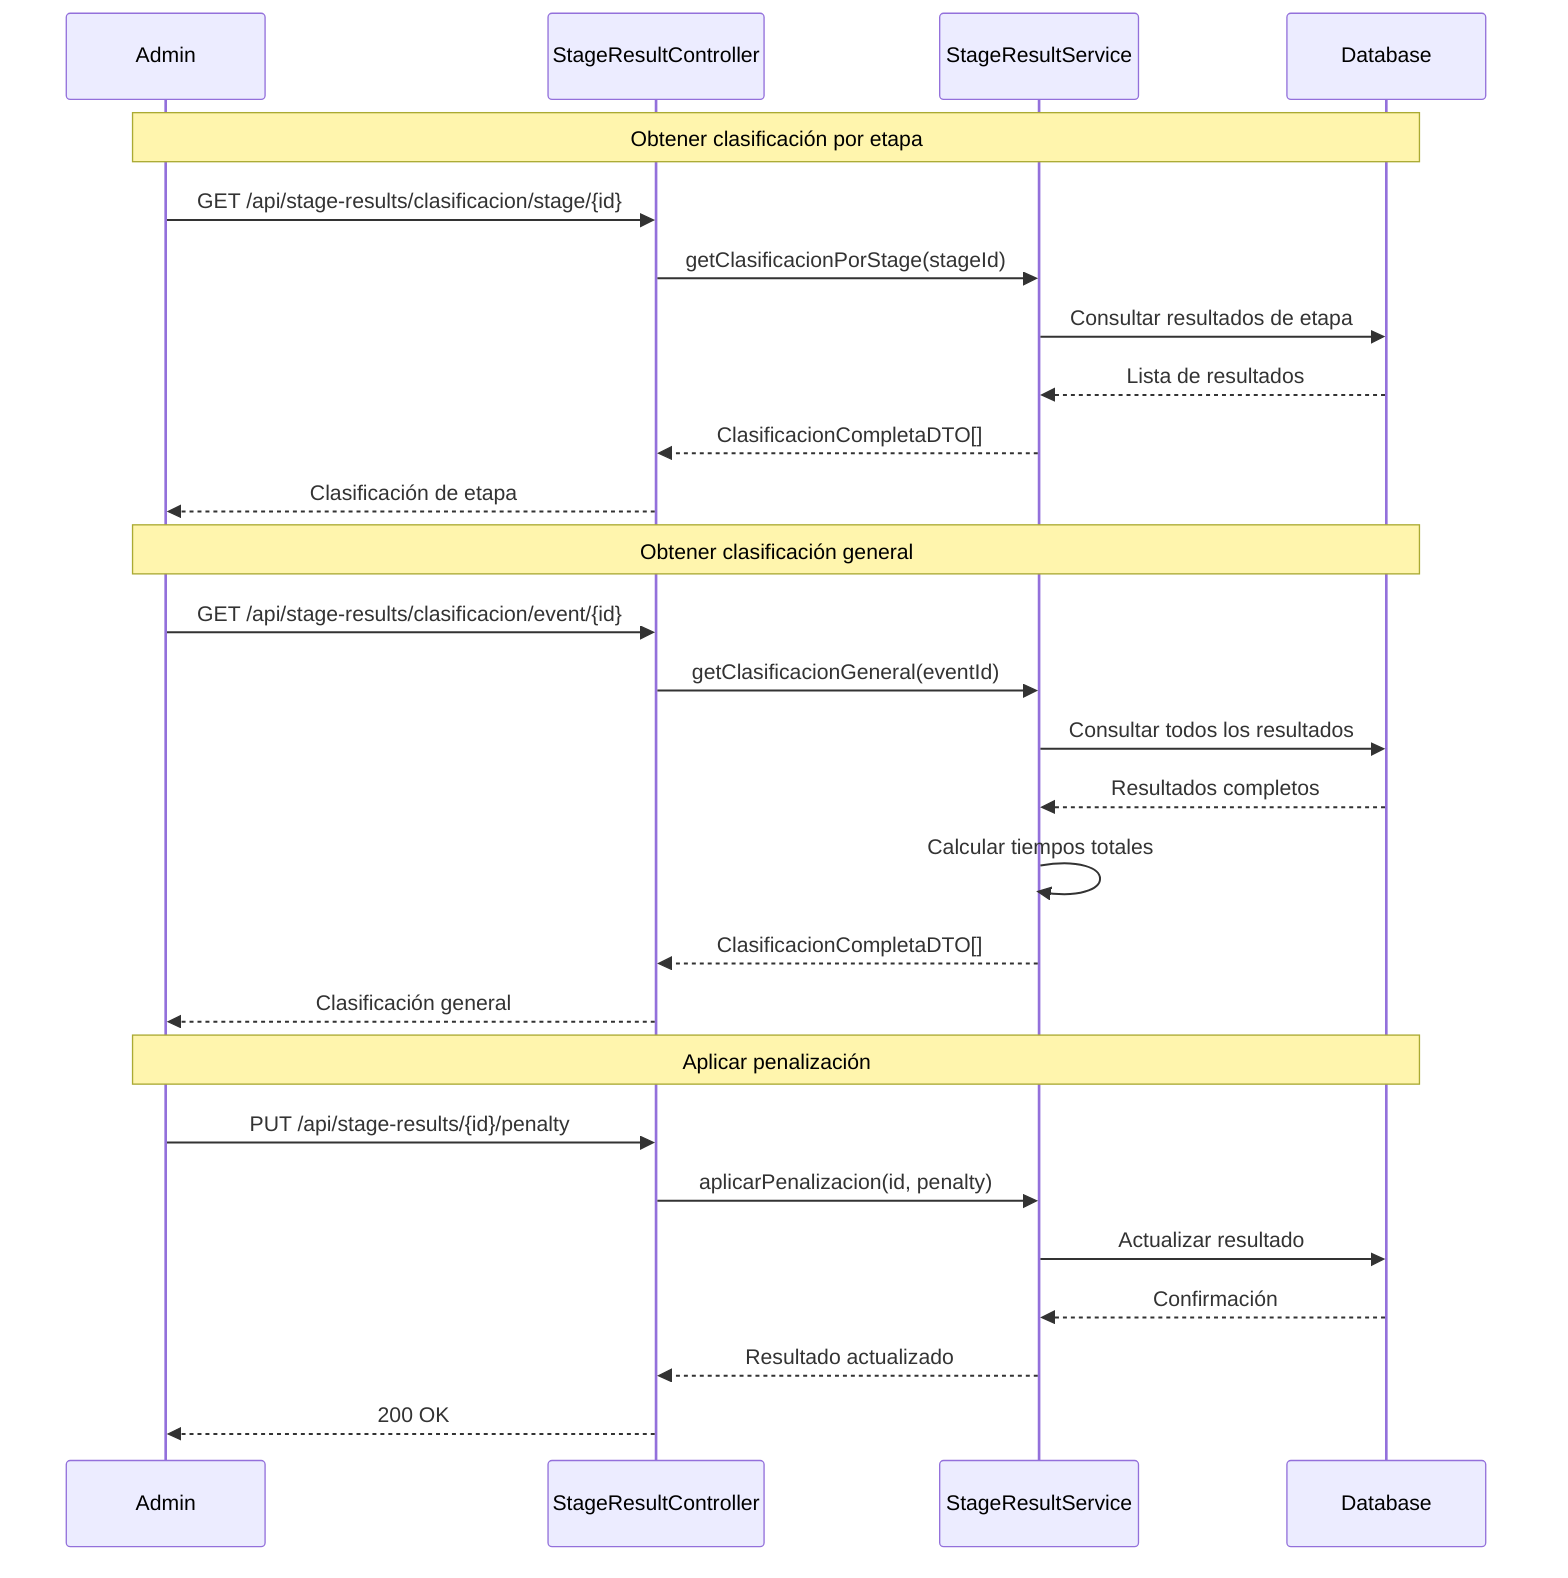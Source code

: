 sequenceDiagram
    participant A as Admin
    participant SRC as StageResultController
    participant SRS as StageResultService
    participant DB as Database
    
    Note over A,DB: Obtener clasificación por etapa
    A->>SRC: GET /api/stage-results/clasificacion/stage/{id}
    SRC->>SRS: getClasificacionPorStage(stageId)
    SRS->>DB: Consultar resultados de etapa
    DB-->>SRS: Lista de resultados
    SRS-->>SRC: ClasificacionCompletaDTO[]
    SRC-->>A: Clasificación de etapa
    
    Note over A,DB: Obtener clasificación general
    A->>SRC: GET /api/stage-results/clasificacion/event/{id}
    SRC->>SRS: getClasificacionGeneral(eventId)
    SRS->>DB: Consultar todos los resultados
    DB-->>SRS: Resultados completos
    SRS->>SRS: Calcular tiempos totales
    SRS-->>SRC: ClasificacionCompletaDTO[]
    SRC-->>A: Clasificación general
    
    Note over A,DB: Aplicar penalización
    A->>SRC: PUT /api/stage-results/{id}/penalty
    SRC->>SRS: aplicarPenalizacion(id, penalty)
    SRS->>DB: Actualizar resultado
    DB-->>SRS: Confirmación
    SRS-->>SRC: Resultado actualizado
    SRC-->>A: 200 OK